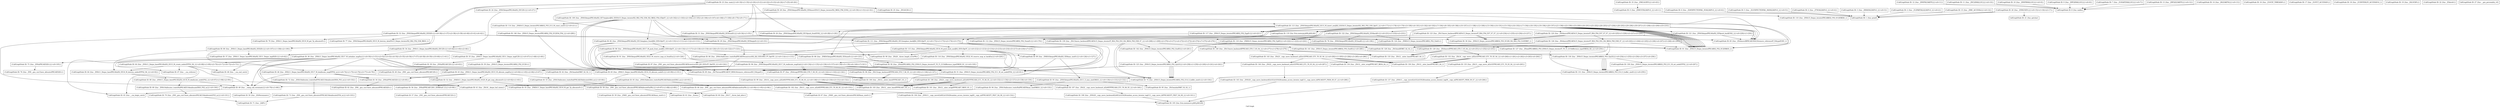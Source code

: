 digraph "Call Graph" {
	label="Call Graph";

	Node0x5586c155c210 [shape=record,shape=box,label="{CallGraphNode ID: 146 \{fun: _ZNSt15_Deque_iteratorIPK1ARS2_PS2_EC2ES4_PS4_\}|{<s0>289}}"];
	Node0x5586c155c210:s0 -> Node0x5586c15570e0[color=black];
	Node0x5586c155c120 [shape=record,shape=box,label="{CallGraphNode ID: 145 \{fun: _ZNSt20__copy_move_backwardILb1ELb1ESt26random_access_iterator_tagE13__copy_move_bIPK1AEEPT_PKS6_S9_S7_\}|{<s0>288}}"];
	Node0x5586c155c120:s0 -> Node0x5586c1558df0[color=black];
	Node0x5586c155c030 [shape=record,shape=box,label="{CallGraphNode ID: 144 \{fun: _ZSt22__copy_move_backward_aILb1EPPK1AS3_ET1_T0_S5_S4_\}|{<s0>287}}"];
	Node0x5586c155c030:s0 -> Node0x5586c155c120[color=black];
	Node0x5586c155bf40 [shape=record,shape=box,label="{CallGraphNode ID: 143 \{fun: _ZSt23__copy_move_backward_a2ILb1EPPK1AS3_ET1_T0_S5_S4_\}|{<s0>282|<s1>283|<s2>284|<s3>285|<s4>286}}"];
	Node0x5586c155bf40:s0 -> Node0x5586c155b8b0[color=black];
	Node0x5586c155bf40:s1 -> Node0x5586c155b8b0[color=black];
	Node0x5586c155bf40:s2 -> Node0x5586c155b8b0[color=black];
	Node0x5586c155bf40:s3 -> Node0x5586c155c030[color=black];
	Node0x5586c155bf40:s4 -> Node0x5586c155b6d0[color=black];
	Node0x5586c155be50 [shape=record,shape=box,label="{CallGraphNode ID: 142 \{fun: _ZNSt15_Deque_iteratorIPK1ARS2_PS2_EmIEl\}|{<s0>281}}"];
	Node0x5586c155be50:s0 -> Node0x5586c155a0b0[color=black];
	Node0x5586c155bd60 [shape=record,shape=box,label="{CallGraphNode ID: 141 \{fun: _ZNSt15_Deque_iteratorIPK1ARKS2_PS3_EmIEl\}|{<s0>280}}"];
	Node0x5586c155bd60:s0 -> Node0x5586c155b370[color=black];
	Node0x5586c155bc70 [shape=record,shape=box,label="{CallGraphNode ID: 140 \{fun: _ZSt13move_backwardIPPK1AS3_ET0_T_S5_S4_\}|{<s0>277|<s1>278|<s2>279}}"];
	Node0x5586c155bc70:s0 -> Node0x5586c155b5e0[color=black];
	Node0x5586c155bc70:s1 -> Node0x5586c155b5e0[color=black];
	Node0x5586c155bc70:s2 -> Node0x5586c155bf40[color=black];
	Node0x5586c155bb80 [shape=record,shape=box,label="{CallGraphNode ID: 139 \{fun: _ZSt13move_backwardIPK1AESt15_Deque_iteratorIT_RS4_PS4_ES3_IS4_RKS4_PS8_ESB_S7_\}|{<s0>268|<s1>269|<s2>270|<s3>271|<s4>272|<s5>273|<s6>274|<s7>275|<s8>276}}"];
	Node0x5586c155bb80:s0 -> Node0x5586c155a290[color=black];
	Node0x5586c155bb80:s1 -> Node0x5586c15570e0[color=black];
	Node0x5586c155bb80:s2 -> Node0x5586c15570e0[color=black];
	Node0x5586c155bb80:s3 -> Node0x5586c15526a0[color=black];
	Node0x5586c155bb80:s4 -> Node0x5586c15526a0[color=black];
	Node0x5586c155bb80:s5 -> Node0x5586c155bc70[color=black];
	Node0x5586c155bb80:s6 -> Node0x5586c155bd60[color=black];
	Node0x5586c155bb80:s7 -> Node0x5586c155be50[color=black];
	Node0x5586c155bb80:s8 -> Node0x5586c1557770[color=black];
	Node0x5586c155ba90 [shape=record,shape=box,label="{CallGraphNode ID: 138 \{fun: _ZNSt15_Deque_iteratorIPK1ARKS2_PS3_E11_M_set_nodeEPPS2_\}|{<s0>267}}"];
	Node0x5586c155ba90:s0 -> Node0x5586c155b400[color=black];
	Node0x5586c155b9a0 [shape=record,shape=box,label="{CallGraphNode ID: 137 \{fun: _ZNSt11__copy_moveILb1ELb1ESt26random_access_iterator_tagE8__copy_mIPK1AEEPT_PKS6_S9_S7_\}|{<s0>266}}"];
	Node0x5586c155b9a0:s0 -> Node0x5586c1558df0[color=black];
	Node0x5586c155b8b0 [shape=record,shape=box,label="{CallGraphNode ID: 136 \{fun: _ZSt12__niter_baseIPPK1AET_S4_\}}"];
	Node0x5586c155b7c0 [shape=record,shape=box,label="{CallGraphNode ID: 135 \{fun: _ZSt13__copy_move_aILb1EPPK1AS3_ET1_T0_S5_S4_\}|{<s0>265}}"];
	Node0x5586c155b7c0:s0 -> Node0x5586c155b9a0[color=black];
	Node0x5586c155b6d0 [shape=record,shape=box,label="{CallGraphNode ID: 134 \{fun: _ZSt12__niter_wrapIPPK1AET_RKS4_S4_\}}"];
	Node0x5586c155b5e0 [shape=record,shape=box,label="{CallGraphNode ID: 133 \{fun: _ZSt12__miter_baseIPPK1AET_S4_\}}"];
	Node0x5586c155b4f0 [shape=record,shape=box,label="{CallGraphNode ID: 132 \{fun: _ZSt14__copy_move_a2ILb1EPPK1AS3_ET1_T0_S5_S4_\}|{<s0>260|<s1>261|<s2>262|<s3>263|<s4>264}}"];
	Node0x5586c155b4f0:s0 -> Node0x5586c155b8b0[color=black];
	Node0x5586c155b4f0:s1 -> Node0x5586c155b8b0[color=black];
	Node0x5586c155b4f0:s2 -> Node0x5586c155b8b0[color=black];
	Node0x5586c155b4f0:s3 -> Node0x5586c155b7c0[color=black];
	Node0x5586c155b4f0:s4 -> Node0x5586c155b6d0[color=black];
	Node0x5586c155b400 [shape=record,shape=box,label="{CallGraphNode ID: 131 \{fun: _ZNSt15_Deque_iteratorIPK1ARKS2_PS3_E14_S_buffer_sizeEv\}|{<s0>259}}"];
	Node0x5586c155b400:s0 -> Node0x5586c15551f0[color=black];
	Node0x5586c155b370 [shape=record,shape=box,label="{CallGraphNode ID: 130 \{fun: _ZNSt15_Deque_iteratorIPK1ARKS2_PS3_EpLEl\}|{<s0>254|<s1>255|<s2>256|<s3>257|<s4>258}}"];
	Node0x5586c155b370:s0 -> Node0x5586c155b400[color=black];
	Node0x5586c155b370:s1 -> Node0x5586c155b400[color=black];
	Node0x5586c155b370:s2 -> Node0x5586c155b400[color=black];
	Node0x5586c155b370:s3 -> Node0x5586c155ba90[color=black];
	Node0x5586c155b370:s4 -> Node0x5586c155b400[color=black];
	Node0x5586c1552530 [shape=record,shape=box,label="{CallGraphNode ID: 129 \{fun: _ZSt4moveIPPK1AS3_ET0_T_S5_S4_\}|{<s0>251|<s1>252|<s2>253}}"];
	Node0x5586c1552530:s0 -> Node0x5586c155b5e0[color=black];
	Node0x5586c1552530:s1 -> Node0x5586c155b5e0[color=black];
	Node0x5586c1552530:s2 -> Node0x5586c155b4f0[color=black];
	Node0x5586c15526a0 [shape=record,shape=box,label="{CallGraphNode ID: 128 \{fun: _ZSt3minIlERKT_S2_S2_\}}"];
	Node0x5586c155a290 [shape=record,shape=box,label="{CallGraphNode ID: 127 \{fun: _ZStmiIPK1ARKS2_PS3_ENSt15_Deque_iteratorIT_T0_T1_E15difference_typeERKSA_SD_\}|{<s0>250}}"];
	Node0x5586c155a290:s0 -> Node0x5586c155b400[color=black];
	Node0x5586c15561e0 [shape=record,shape=box,label="{CallGraphNode ID: 58 \{fun: _ZN9__gnu_cxx13new_allocatorIPPK1AE8allocateEmPKv\}|{<s0>87|<s1>88|<s2>89}}"];
	Node0x5586c15561e0:s0 -> Node0x5586c15562d0[color=black];
	Node0x5586c15561e0:s1 -> Node0x5586c15563c0[color=black];
	Node0x5586c15561e0:s2 -> Node0x5586c15564b0[color=black];
	Node0x5586c15560f0 [shape=record,shape=box,label="{CallGraphNode ID: 57 \{fun: _ZN9__gnu_cxx13new_allocatorIPPK1AEC2Ev\}}"];
	Node0x5586c1556000 [shape=record,shape=box,label="{CallGraphNode ID: 56 \{fun: _ZNSaIPPK1AEC2IS1_EERKSaIT_E\}|{<s0>86}}"];
	Node0x5586c1556000:s0 -> Node0x5586c15560f0[color=black];
	Node0x5586c1555f10 [shape=record,shape=box,label="{CallGraphNode ID: 55 \{fun: _ZNKSt11_Deque_baseIPK1ASaIS2_EE19_M_get_Tp_allocatorEv\}}"];
	Node0x5586c1555e20 [shape=record,shape=box,label="{CallGraphNode ID: 54 \{fun: _ZNSaIPPK1AED2Ev\}|{<s0>85}}"];
	Node0x5586c1555e20:s0 -> Node0x5586c15565a0[color=black];
	Node0x5586c1555d30 [shape=record,shape=box,label="{CallGraphNode ID: 53 \{fun: _ZNSt16allocator_traitsISaIPPK1AEE8allocateERS4_m\}|{<s0>84}}"];
	Node0x5586c1555d30:s0 -> Node0x5586c15561e0[color=black];
	Node0x5586c1555c40 [shape=record,shape=box,label="{CallGraphNode ID: 52 \{fun: _ZNKSt11_Deque_baseIPK1ASaIS2_EE20_M_get_map_allocatorEv\}|{<s0>82|<s1>83}}"];
	Node0x5586c1555c40:s0 -> Node0x5586c1555f10[color=black];
	Node0x5586c1555c40:s1 -> Node0x5586c1556000[color=black];
	Node0x5586c1555b50 [shape=record,shape=box,label="{CallGraphNode ID: 51 \{fun: _ZNSt15_Deque_iteratorIPK1ARS2_PS2_E11_M_set_nodeEPS4_\}|{<s0>81}}"];
	Node0x5586c1555b50:s0 -> Node0x5586c15570e0[color=black];
	Node0x5586c1555a60 [shape=record,shape=Mrecord,label="{CallGraphNode ID: 50 \{fun: _ZSt9terminatev\}}"];
	Node0x5586c1555970 [shape=record,shape=box,label="{CallGraphNode ID: 49 \{fun: __clang_call_terminate\}|{<s0>79|<s1>80}}"];
	Node0x5586c1555970:s0 -> Node0x5586c15555b0[color=black];
	Node0x5586c1555970:s1 -> Node0x5586c1555a60[color=black];
	Node0x5586c1555880 [shape=record,shape=Mrecord,label="{CallGraphNode ID: 48 \{fun: __cxa_end_catch\}}"];
	Node0x5586c1555790 [shape=record,shape=Mrecord,label="{CallGraphNode ID: 47 \{fun: __cxa_rethrow\}}"];
	Node0x5586c15556a0 [shape=record,shape=box,label="{CallGraphNode ID: 46 \{fun: _ZNSt11_Deque_baseIPK1ASaIS2_EE17_M_deallocate_mapEPPS2_m\}|{<s0>74|<s1>75|<s2>76|<s3>77|<s4>78}}"];
	Node0x5586c15556a0:s0 -> Node0x5586c1555c40[color=black];
	Node0x5586c15556a0:s1 -> Node0x5586c1556f00[color=black];
	Node0x5586c15556a0:s2 -> Node0x5586c1555e20[color=black];
	Node0x5586c15556a0:s3 -> Node0x5586c1555e20[color=black];
	Node0x5586c15556a0:s4 -> Node0x5586c1555970[color=black];
	Node0x5586c15555b0 [shape=record,shape=Mrecord,label="{CallGraphNode ID: 45 \{fun: __cxa_begin_catch\}}"];
	Node0x5586c15554c0 [shape=record,shape=box,label="{CallGraphNode ID: 44 \{fun: _ZNSt11_Deque_baseIPK1ASaIS2_EE15_M_create_nodesEPPS2_S6_\}|{<s0>68|<s1>69|<s2>70|<s3>71|<s4>72|<s5>73}}"];
	Node0x5586c15554c0:s0 -> Node0x5586c1556690[color=black];
	Node0x5586c15554c0:s1 -> Node0x5586c15555b0[color=black];
	Node0x5586c15554c0:s2 -> Node0x5586c1556780[color=black];
	Node0x5586c15554c0:s3 -> Node0x5586c1555790[color=black];
	Node0x5586c15554c0:s4 -> Node0x5586c1555880[color=black];
	Node0x5586c15554c0:s5 -> Node0x5586c1555970[color=black];
	Node0x5586c15553d0 [shape=record,shape=box,label="{CallGraphNode ID: 43 \{fun: _ZNSt11_Deque_baseIPK1ASaIS2_EE15_M_allocate_mapEm\}|{<s0>64|<s1>65|<s2>66|<s3>67}}"];
	Node0x5586c15553d0:s0 -> Node0x5586c1555c40[color=black];
	Node0x5586c15553d0:s1 -> Node0x5586c1555d30[color=black];
	Node0x5586c15553d0:s2 -> Node0x5586c1555e20[color=black];
	Node0x5586c15553d0:s3 -> Node0x5586c1555e20[color=black];
	Node0x5586c15552e0 [shape=record,shape=box,label="{CallGraphNode ID: 42 \{fun: _ZSt3maxImERKT_S2_S2_\}}"];
	Node0x5586c15551f0 [shape=record,shape=box,label="{CallGraphNode ID: 41 \{fun: _ZSt16__deque_buf_sizem\}}"];
	Node0x5586c1555100 [shape=record,shape=box,label="{CallGraphNode ID: 40 \{fun: _ZN9__gnu_cxx13new_allocatorIPK1AEC2Ev\}}"];
	Node0x5586c1555010 [shape=record,shape=box,label="{CallGraphNode ID: 39 \{fun: _ZNSt15_Deque_iteratorIPK1ARS2_PS2_EC2Ev\}}"];
	Node0x5586c1554f20 [shape=record,shape=box,label="{CallGraphNode ID: 38 \{fun: _ZNSaIPK1AEC2Ev\}|{<s0>63}}"];
	Node0x5586c1554f20:s0 -> Node0x5586c1555100[color=black];
	Node0x5586c1554e30 [shape=record,shape=box,label="{CallGraphNode ID: 37 \{fun: _ZNSt11_Deque_baseIPK1ASaIS2_EE11_Deque_implD2Ev\}|{<s0>62}}"];
	Node0x5586c1554e30:s0 -> Node0x5586c15571d0[color=black];
	Node0x5586c1554d40 [shape=record,shape=box,label="{CallGraphNode ID: 36 \{fun: _ZNSt11_Deque_baseIPK1ASaIS2_EE17_M_initialize_mapEm\}|{<s0>50|<s1>51|<s2>52|<s3>53|<s4>54|<s5>55|<s6>56|<s7>57|<s8>58|<s9>59|<s10>60|<s11>61}}"];
	Node0x5586c1554d40:s0 -> Node0x5586c15551f0[color=black];
	Node0x5586c1554d40:s1 -> Node0x5586c15552e0[color=black];
	Node0x5586c1554d40:s2 -> Node0x5586c15553d0[color=black];
	Node0x5586c1554d40:s3 -> Node0x5586c15554c0[color=black];
	Node0x5586c1554d40:s4 -> Node0x5586c15555b0[color=black];
	Node0x5586c1554d40:s5 -> Node0x5586c15556a0[color=black];
	Node0x5586c1554d40:s6 -> Node0x5586c1555790[color=black];
	Node0x5586c1554d40:s7 -> Node0x5586c1555880[color=black];
	Node0x5586c1554d40:s8 -> Node0x5586c1555b50[color=black];
	Node0x5586c1554d40:s9 -> Node0x5586c1555b50[color=black];
	Node0x5586c1554d40:s10 -> Node0x5586c15551f0[color=black];
	Node0x5586c1554d40:s11 -> Node0x5586c1555970[color=black];
	Node0x5586c1554c50 [shape=record,shape=box,label="{CallGraphNode ID: 35 \{fun: _ZNSt11_Deque_baseIPK1ASaIS2_EE11_Deque_implC2Ev\}|{<s0>47|<s1>48|<s2>49}}"];
	Node0x5586c1554c50:s0 -> Node0x5586c1554f20[color=black];
	Node0x5586c1554c50:s1 -> Node0x5586c1555010[color=black];
	Node0x5586c1554c50:s2 -> Node0x5586c1555010[color=black];
	Node0x5586c1554b60 [shape=record,shape=box,label="{CallGraphNode ID: 34 \{fun: _ZNSt11_Deque_baseIPK1ASaIS2_EEC2Ev\}|{<s0>44|<s1>45|<s2>46}}"];
	Node0x5586c1554b60:s0 -> Node0x5586c1554c50[color=black];
	Node0x5586c1554b60:s1 -> Node0x5586c1554d40[color=black];
	Node0x5586c1554b60:s2 -> Node0x5586c1554e30[color=black];
	Node0x5586c1554a70 [shape=record,shape=box,label="{CallGraphNode ID: 33 \{fun: _ZNK1A1fEPi\}|{<s0>43}}"];
	Node0x5586c1554a70:s0 -> Node0x5586c142b290[color=black];
	Node0x5586c1554980 [shape=record,shape=box,label="{CallGraphNode ID: 32 \{fun: _ZNSt5dequeIPK1ASaIS2_EED2Ev\}|{<s0>36|<s1>37|<s2>38|<s3>39|<s4>40|<s5>41|<s6>42}}"];
	Node0x5586c1554980:s0 -> Node0x5586c15546b0[color=black];
	Node0x5586c1554980:s1 -> Node0x5586c15574a0[color=black];
	Node0x5586c1554980:s2 -> Node0x5586c1557590[color=black];
	Node0x5586c1554980:s3 -> Node0x5586c15573b0[color=black];
	Node0x5586c1554980:s4 -> Node0x5586c1557680[color=black];
	Node0x5586c1554980:s5 -> Node0x5586c1557680[color=black];
	Node0x5586c1554980:s6 -> Node0x5586c1555970[color=black];
	Node0x5586c1554890 [shape=record,shape=box,label="{CallGraphNode ID: 31 \{fun: _ZNSt5dequeIPK1ASaIS2_EE5frontEv\}|{<s0>34|<s1>35}}"];
	Node0x5586c1554890:s0 -> Node0x5586c15546b0[color=black];
	Node0x5586c1554890:s1 -> Node0x5586c1559fc0[color=black];
	Node0x5586c15547a0 [shape=record,shape=box,label="{CallGraphNode ID: 30 \{fun: _ZNSt15_Deque_iteratorIPK1ARKS2_PS3_EC2IS_IS2_RS2_PS2_EvEERKT_\}}"];
	Node0x5586c15546b0 [shape=record,shape=box,label="{CallGraphNode ID: 29 \{fun: _ZNSt5dequeIPK1ASaIS2_EE5beginEv\}|{<s0>33}}"];
	Node0x5586c15546b0:s0 -> Node0x5586c1557770[color=black];
	Node0x5586c15536c0 [shape=record,shape=box,label="{CallGraphNode ID: 12 \{fun: _Z9NFRLEAKFPi\}|{<s0>11}}"];
	Node0x5586c15536c0:s0 -> Node0x5586c1553300[color=black];
	Node0x5586c15535d0 [shape=record,shape=box,label="{CallGraphNode ID: 11 \{fun: _Z9CLKMALLOCi\}|{<s0>10}}"];
	Node0x5586c15535d0:s0 -> Node0x5586c1553300[color=black];
	Node0x5586c15534e0 [shape=record,shape=box,label="{CallGraphNode ID: 10 \{fun: _Z9NFRMALLOCi\}|{<s0>9}}"];
	Node0x5586c15534e0:s0 -> Node0x5586c1553300[color=black];
	Node0x5586c15533f0 [shape=record,shape=box,label="{CallGraphNode ID: 9 \{fun: _Z9PLKMALLOCi\}|{<s0>8}}"];
	Node0x5586c15533f0:s0 -> Node0x5586c1553300[color=black];
	Node0x5586c1553300 [shape=record,shape=Mrecord,label="{CallGraphNode ID: 8 \{fun: malloc\}}"];
	Node0x5586c1553210 [shape=record,shape=box,label="{CallGraphNode ID: 7 \{fun: _Z10SAFEMALLOCi\}|{<s0>7}}"];
	Node0x5586c1553210:s0 -> Node0x5586c1553300[color=black];
	Node0x5586c1553120 [shape=record,shape=box,label="{CallGraphNode ID: 6 \{fun: _Z20EXPECTEDFAIL_NOALIASPvS_\}|{<s0>6}}"];
	Node0x5586c1553120:s0 -> Node0x5586c121a3a0[color=black];
	Node0x5586c1553030 [shape=record,shape=box,label="{CallGraphNode ID: 5 \{fun: _Z21EXPECTEDFAIL_MAYALIASPvS_\}|{<s0>5}}"];
	Node0x5586c1553030:s0 -> Node0x5586c121a3a0[color=black];
	Node0x5586c1552f40 [shape=record,shape=box,label="{CallGraphNode ID: 4 \{fun: _Z7NOALIASPvS_\}|{<s0>4}}"];
	Node0x5586c1552f40:s0 -> Node0x5586c121a3a0[color=black];
	Node0x5586c142b360 [shape=record,shape=box,label="{CallGraphNode ID: 3 \{fun: _Z8MAYALIASPvS_\}|{<s0>3}}"];
	Node0x5586c142b360:s0 -> Node0x5586c121a3a0[color=black];
	Node0x5586c142dce0 [shape=record,shape=box,label="{CallGraphNode ID: 2 \{fun: _Z12PARTIALALIASPvS_\}|{<s0>2}}"];
	Node0x5586c142dce0:s0 -> Node0x5586c121a3a0[color=black];
	Node0x5586c121a3a0 [shape=record,shape=Mrecord,label="{CallGraphNode ID: 1 \{fun: printf\}}"];
	Node0x5586c142b290 [shape=record,shape=box,label="{CallGraphNode ID: 0 \{fun: _Z9MUSTALIASPvS_\}|{<s0>1}}"];
	Node0x5586c142b290:s0 -> Node0x5586c121a3a0[color=black];
	Node0x5586c15537b0 [shape=record,shape=box,label="{CallGraphNode ID: 13 \{fun: _Z9PLKLEAKFPi\}|{<s0>12}}"];
	Node0x5586c15537b0:s0 -> Node0x5586c1553300[color=black];
	Node0x5586c15538a0 [shape=record,shape=box,label="{CallGraphNode ID: 14 \{fun: _Z6LEAKFNi\}|{<s0>13}}"];
	Node0x5586c15538a0:s0 -> Node0x5586c1553300[color=black];
	Node0x5586c1553990 [shape=record,shape=box,label="{CallGraphNode ID: 15 \{fun: _Z9RC_ACCESSii\}|{<s0>14}}"];
	Node0x5586c1553990:s0 -> Node0x5586c121a3a0[color=black];
	Node0x5586c1553a80 [shape=record,shape=box,label="{CallGraphNode ID: 16 \{fun: _Z10CXT_THREADiPc\}}"];
	Node0x5586c1553b70 [shape=record,shape=box,label="{CallGraphNode ID: 17 \{fun: _Z10TCT_ACCESSiPc\}}"];
	Node0x5586c1553c60 [shape=record,shape=box,label="{CallGraphNode ID: 18 \{fun: _Z15INTERLEV_ACCESSiPcS_\}}"];
	Node0x5586c1553d50 [shape=record,shape=box,label="{CallGraphNode ID: 19 \{fun: _Z4LOCKPc\}}"];
	Node0x5586c1553e40 [shape=record,shape=box,label="{CallGraphNode ID: 20 \{fun: _Z5PAUSEPc\}|{<s0>15|<s1>16|<s2>17}}"];
	Node0x5586c1553e40:s0 -> Node0x5586c121a3a0[color=black];
	Node0x5586c1553e40:s1 -> Node0x5586c121a3a0[color=black];
	Node0x5586c1553e40:s2 -> Node0x5586c1553f30[color=black];
	Node0x5586c1553f30 [shape=record,shape=Mrecord,label="{CallGraphNode ID: 21 \{fun: getchar\}}"];
	Node0x5586c1554020 [shape=record,shape=box,label="{CallGraphNode ID: 22 \{fun: _Z5derefv\}}"];
	Node0x5586c1554110 [shape=record,shape=box,label="{CallGraphNode ID: 23 \{fun: main\}|{<s0>18|<s1>19|<s2>20|<s3>21|<s4>22|<s5>23|<s6>24|<s7>25|<s8>26}}"];
	Node0x5586c1554110:s0 -> Node0x5586c1554200[color=black];
	Node0x5586c1554110:s1 -> Node0x5586c15542f0[color=black];
	Node0x5586c1554110:s2 -> Node0x5586c15543e0[color=black];
	Node0x5586c1554110:s3 -> Node0x5586c15546b0[color=black];
	Node0x5586c1554110:s4 -> Node0x5586c15547a0[color=black];
	Node0x5586c1554110:s5 -> Node0x5586c15545c0[color=black];
	Node0x5586c1554110:s6 -> Node0x5586c1554890[color=black];
	Node0x5586c1554110:s7 -> Node0x5586c1554980[color=black];
	Node0x5586c1554110:s8 -> Node0x5586c1554980[color=black];
	Node0x5586c1554200 [shape=record,shape=box,label="{CallGraphNode ID: 24 \{fun: _ZNSt5dequeIPK1ASaIS2_EEC2Ev\}|{<s0>27}}"];
	Node0x5586c1554200:s0 -> Node0x5586c1554b60[color=black];
	Node0x5586c15542f0 [shape=record,shape=box,label="{CallGraphNode ID: 25 \{fun: _ZN1AC2Ev\}}"];
	Node0x5586c15543e0 [shape=record,shape=box,label="{CallGraphNode ID: 26 \{fun: _ZNSt5dequeIPK1ASaIS2_EE10push_frontEOS2_\}|{<s0>28|<s1>29}}"];
	Node0x5586c15543e0:s0 -> Node0x5586c1557950[color=black];
	Node0x5586c15543e0:s1 -> Node0x5586c1557860[color=black];
	Node0x5586c15544d0 [shape=record,shape=Mrecord,label="{CallGraphNode ID: 27 \{fun: __gxx_personality_v0\}}"];
	Node0x5586c15545c0 [shape=record,shape=box,label="{CallGraphNode ID: 28 \{fun: _ZNSt5dequeIPK1ASaIS2_EE6insertESt15_Deque_iteratorIS2_RKS2_PS6_EOS2_\}|{<s0>30|<s1>31|<s2>32}}"];
	Node0x5586c15545c0:s0 -> Node0x5586c15592a0[color=black];
	Node0x5586c15545c0:s1 -> Node0x5586c1557950[color=black];
	Node0x5586c15545c0:s2 -> Node0x5586c15591b0[color=black];
	Node0x5586c15562d0 [shape=record,shape=box,label="{CallGraphNode ID: 59 \{fun: _ZNK9__gnu_cxx13new_allocatorIPPK1AE8max_sizeEv\}}"];
	Node0x5586c15563c0 [shape=record,shape=Mrecord,label="{CallGraphNode ID: 60 \{fun: _ZSt17__throw_bad_allocv\}}"];
	Node0x5586c15564b0 [shape=record,shape=Mrecord,label="{CallGraphNode ID: 61 \{fun: _Znwm\}}"];
	Node0x5586c15565a0 [shape=record,shape=box,label="{CallGraphNode ID: 62 \{fun: _ZN9__gnu_cxx13new_allocatorIPPK1AED2Ev\}}"];
	Node0x5586c1556690 [shape=record,shape=box,label="{CallGraphNode ID: 63 \{fun: _ZNSt11_Deque_baseIPK1ASaIS2_EE16_M_allocate_nodeEv\}|{<s0>90|<s1>91}}"];
	Node0x5586c1556690:s0 -> Node0x5586c15551f0[color=black];
	Node0x5586c1556690:s1 -> Node0x5586c1556870[color=black];
	Node0x5586c1556780 [shape=record,shape=box,label="{CallGraphNode ID: 64 \{fun: _ZNSt11_Deque_baseIPK1ASaIS2_EE16_M_destroy_nodesEPPS2_S6_\}|{<s0>92}}"];
	Node0x5586c1556780:s0 -> Node0x5586c1556b40[color=black];
	Node0x5586c1556870 [shape=record,shape=box,label="{CallGraphNode ID: 65 \{fun: _ZNSt16allocator_traitsISaIPK1AEE8allocateERS3_m\}|{<s0>93}}"];
	Node0x5586c1556870:s0 -> Node0x5586c1556960[color=black];
	Node0x5586c1556960 [shape=record,shape=box,label="{CallGraphNode ID: 66 \{fun: _ZN9__gnu_cxx13new_allocatorIPK1AE8allocateEmPKv\}|{<s0>94|<s1>95|<s2>96}}"];
	Node0x5586c1556960:s0 -> Node0x5586c1556a50[color=black];
	Node0x5586c1556960:s1 -> Node0x5586c15563c0[color=black];
	Node0x5586c1556960:s2 -> Node0x5586c15564b0[color=black];
	Node0x5586c1556a50 [shape=record,shape=box,label="{CallGraphNode ID: 67 \{fun: _ZNK9__gnu_cxx13new_allocatorIPK1AE8max_sizeEv\}}"];
	Node0x5586c1556b40 [shape=record,shape=box,label="{CallGraphNode ID: 68 \{fun: _ZNSt11_Deque_baseIPK1ASaIS2_EE18_M_deallocate_nodeEPS2_\}|{<s0>97|<s1>98|<s2>99}}"];
	Node0x5586c1556b40:s0 -> Node0x5586c15551f0[color=black];
	Node0x5586c1556b40:s1 -> Node0x5586c1556c30[color=black];
	Node0x5586c1556b40:s2 -> Node0x5586c1555970[color=black];
	Node0x5586c1556c30 [shape=record,shape=box,label="{CallGraphNode ID: 69 \{fun: _ZNSt16allocator_traitsISaIPK1AEE10deallocateERS3_PS2_m\}|{<s0>100}}"];
	Node0x5586c1556c30:s0 -> Node0x5586c1556d20[color=black];
	Node0x5586c1556d20 [shape=record,shape=box,label="{CallGraphNode ID: 70 \{fun: _ZN9__gnu_cxx13new_allocatorIPK1AE10deallocateEPS3_m\}|{<s0>101}}"];
	Node0x5586c1556d20:s0 -> Node0x5586c1556e10[color=black];
	Node0x5586c1556e10 [shape=record,shape=Mrecord,label="{CallGraphNode ID: 71 \{fun: _ZdlPv\}}"];
	Node0x5586c1556f00 [shape=record,shape=box,label="{CallGraphNode ID: 72 \{fun: _ZNSt16allocator_traitsISaIPPK1AEE10deallocateERS4_PS3_m\}|{<s0>102}}"];
	Node0x5586c1556f00:s0 -> Node0x5586c1556ff0[color=black];
	Node0x5586c1556ff0 [shape=record,shape=box,label="{CallGraphNode ID: 73 \{fun: _ZN9__gnu_cxx13new_allocatorIPPK1AE10deallocateEPS4_m\}|{<s0>103}}"];
	Node0x5586c1556ff0:s0 -> Node0x5586c1556e10[color=black];
	Node0x5586c15570e0 [shape=record,shape=box,label="{CallGraphNode ID: 74 \{fun: _ZNSt15_Deque_iteratorIPK1ARS2_PS2_E14_S_buffer_sizeEv\}|{<s0>104}}"];
	Node0x5586c15570e0:s0 -> Node0x5586c15551f0[color=black];
	Node0x5586c15571d0 [shape=record,shape=box,label="{CallGraphNode ID: 75 \{fun: _ZNSaIPK1AED2Ev\}|{<s0>105}}"];
	Node0x5586c15571d0:s0 -> Node0x5586c15572c0[color=black];
	Node0x5586c15572c0 [shape=record,shape=box,label="{CallGraphNode ID: 76 \{fun: _ZN9__gnu_cxx13new_allocatorIPK1AED2Ev\}}"];
	Node0x5586c15573b0 [shape=record,shape=box,label="{CallGraphNode ID: 77 \{fun: _ZNSt5dequeIPK1ASaIS2_EE15_M_destroy_dataESt15_Deque_iteratorIS2_RS2_PS2_ES8_RKS3_\}}"];
	Node0x5586c15574a0 [shape=record,shape=box,label="{CallGraphNode ID: 78 \{fun: _ZNSt5dequeIPK1ASaIS2_EE3endEv\}|{<s0>106}}"];
	Node0x5586c15574a0:s0 -> Node0x5586c1557770[color=black];
	Node0x5586c1557590 [shape=record,shape=box,label="{CallGraphNode ID: 79 \{fun: _ZNSt11_Deque_baseIPK1ASaIS2_EE19_M_get_Tp_allocatorEv\}}"];
	Node0x5586c1557680 [shape=record,shape=box,label="{CallGraphNode ID: 80 \{fun: _ZNSt11_Deque_baseIPK1ASaIS2_EED2Ev\}|{<s0>107|<s1>108|<s2>109}}"];
	Node0x5586c1557680:s0 -> Node0x5586c1556780[color=black];
	Node0x5586c1557680:s1 -> Node0x5586c15556a0[color=black];
	Node0x5586c1557680:s2 -> Node0x5586c1554e30[color=black];
	Node0x5586c1557770 [shape=record,shape=box,label="{CallGraphNode ID: 81 \{fun: _ZNSt15_Deque_iteratorIPK1ARS2_PS2_EC2ERKS5_\}}"];
	Node0x5586c1557860 [shape=record,shape=box,label="{CallGraphNode ID: 82 \{fun: _ZNSt5dequeIPK1ASaIS2_EE13emplace_frontIJS2_EEEvDpOT_\}|{<s0>110|<s1>111|<s2>112|<s3>113}}"];
	Node0x5586c1557860:s0 -> Node0x5586c1557b30[color=black];
	Node0x5586c1557860:s1 -> Node0x5586c1557a40[color=black];
	Node0x5586c1557860:s2 -> Node0x5586c1557b30[color=black];
	Node0x5586c1557860:s3 -> Node0x5586c1557c20[color=black];
	Node0x5586c1557950 [shape=record,shape=box,label="{CallGraphNode ID: 83 \{fun: _ZSt4moveIRPK1AEONSt16remove_referenceIT_E4typeEOS5_\}}"];
	Node0x5586c1557a40 [shape=record,shape=box,label="{CallGraphNode ID: 84 \{fun: _ZNSt16allocator_traitsISaIPK1AEE9constructIS2_JS2_EEEvRS3_PT_DpOT0_\}|{<s0>114|<s1>115}}"];
	Node0x5586c1557a40:s0 -> Node0x5586c1557b30[color=black];
	Node0x5586c1557a40:s1 -> Node0x5586c1557d10[color=black];
	Node0x5586c1557b30 [shape=record,shape=box,label="{CallGraphNode ID: 85 \{fun: _ZSt7forwardIPK1AEOT_RNSt16remove_referenceIS3_E4typeE\}}"];
	Node0x5586c1557c20 [shape=record,shape=box,label="{CallGraphNode ID: 86 \{fun: _ZNSt5dequeIPK1ASaIS2_EE17_M_push_front_auxIJS2_EEEvDpOT_\}|{<s0>116|<s1>117|<s2>118|<s3>119|<s4>120|<s5>121|<s6>122|<s7>123}}"];
	Node0x5586c1557c20:s0 -> Node0x5586c1557e00[color=black];
	Node0x5586c1557c20:s1 -> Node0x5586c1557ef0[color=black];
	Node0x5586c1557c20:s2 -> Node0x5586c1557fe0[color=black];
	Node0x5586c1557c20:s3 -> Node0x5586c15580d0[color=black];
	Node0x5586c1557c20:s4 -> Node0x5586c1556690[color=black];
	Node0x5586c1557c20:s5 -> Node0x5586c1555b50[color=black];
	Node0x5586c1557c20:s6 -> Node0x5586c1557b30[color=black];
	Node0x5586c1557c20:s7 -> Node0x5586c1557a40[color=black];
	Node0x5586c1557d10 [shape=record,shape=box,label="{CallGraphNode ID: 87 \{fun: _ZN9__gnu_cxx13new_allocatorIPK1AE9constructIS3_JS3_EEEvPT_DpOT0_\}|{<s0>124}}"];
	Node0x5586c1557d10:s0 -> Node0x5586c1557b30[color=black];
	Node0x5586c1557e00 [shape=record,shape=box,label="{CallGraphNode ID: 88 \{fun: _ZNKSt5dequeIPK1ASaIS2_EE4sizeEv\}|{<s0>125}}"];
	Node0x5586c1557e00:s0 -> Node0x5586c15581c0[color=black];
	Node0x5586c1557ef0 [shape=record,shape=box,label="{CallGraphNode ID: 89 \{fun: _ZNKSt5dequeIPK1ASaIS2_EE8max_sizeEv\}|{<s0>126|<s1>127}}"];
	Node0x5586c1557ef0:s0 -> Node0x5586c1555f10[color=black];
	Node0x5586c1557ef0:s1 -> Node0x5586c15582b0[color=black];
	Node0x5586c1557fe0 [shape=record,shape=Mrecord,label="{CallGraphNode ID: 90 \{fun: _ZSt20__throw_length_errorPKc\}}"];
	Node0x5586c15580d0 [shape=record,shape=box,label="{CallGraphNode ID: 91 \{fun: _ZNSt5dequeIPK1ASaIS2_EE23_M_reserve_map_at_frontEm\}|{<s0>128}}"];
	Node0x5586c15580d0:s0 -> Node0x5586c1558580[color=black];
	Node0x5586c15581c0 [shape=record,shape=box,label="{CallGraphNode ID: 92 \{fun: _ZStmiIPK1ARS2_PS2_ENSt15_Deque_iteratorIT_T0_T1_E15difference_typeERKS9_SC_\}|{<s0>129}}"];
	Node0x5586c15581c0:s0 -> Node0x5586c15570e0[color=black];
	Node0x5586c15582b0 [shape=record,shape=box,label="{CallGraphNode ID: 93 \{fun: _ZNSt5dequeIPK1ASaIS2_EE11_S_max_sizeERKS3_\}|{<s0>130|<s1>131|<s2>132}}"];
	Node0x5586c15582b0:s0 -> Node0x5586c15583a0[color=black];
	Node0x5586c15582b0:s1 -> Node0x5586c1558490[color=black];
	Node0x5586c15582b0:s2 -> Node0x5586c1555970[color=black];
	Node0x5586c15583a0 [shape=record,shape=box,label="{CallGraphNode ID: 94 \{fun: _ZNSt16allocator_traitsISaIPK1AEE8max_sizeERKS3_\}|{<s0>133}}"];
	Node0x5586c15583a0:s0 -> Node0x5586c1556a50[color=black];
	Node0x5586c1558490 [shape=record,shape=box,label="{CallGraphNode ID: 95 \{fun: _ZSt3minImERKT_S2_S2_\}}"];
	Node0x5586c1558580 [shape=record,shape=box,label="{CallGraphNode ID: 96 \{fun: _ZNSt5dequeIPK1ASaIS2_EE17_M_reallocate_mapEmb\}|{<s0>134|<s1>135|<s2>136|<s3>137|<s4>138|<s5>139|<s6>140|<s7>141}}"];
	Node0x5586c1558580:s0 -> Node0x5586c1558670[color=black];
	Node0x5586c1558580:s1 -> Node0x5586c1558760[color=black];
	Node0x5586c1558580:s2 -> Node0x5586c15552e0[color=black];
	Node0x5586c1558580:s3 -> Node0x5586c15553d0[color=black];
	Node0x5586c1558580:s4 -> Node0x5586c1558670[color=black];
	Node0x5586c1558580:s5 -> Node0x5586c15556a0[color=black];
	Node0x5586c1558580:s6 -> Node0x5586c1555b50[color=black];
	Node0x5586c1558580:s7 -> Node0x5586c1555b50[color=black];
	Node0x5586c1558670 [shape=record,shape=box,label="{CallGraphNode ID: 97 \{fun: _ZSt4copyIPPPK1AS4_ET0_T_S6_S5_\}|{<s0>142|<s1>143|<s2>144}}"];
	Node0x5586c1558670:s0 -> Node0x5586c1558940[color=black];
	Node0x5586c1558670:s1 -> Node0x5586c1558940[color=black];
	Node0x5586c1558670:s2 -> Node0x5586c1558850[color=black];
	Node0x5586c1558760 [shape=record,shape=box,label="{CallGraphNode ID: 98 \{fun: _ZSt13copy_backwardIPPPK1AS4_ET0_T_S6_S5_\}|{<s0>145|<s1>146|<s2>147}}"];
	Node0x5586c1558760:s0 -> Node0x5586c1558940[color=black];
	Node0x5586c1558760:s1 -> Node0x5586c1558940[color=black];
	Node0x5586c1558760:s2 -> Node0x5586c1558ee0[color=black];
	Node0x5586c1558850 [shape=record,shape=box,label="{CallGraphNode ID: 99 \{fun: _ZSt14__copy_move_a2ILb0EPPPK1AS4_ET1_T0_S6_S5_\}|{<s0>148|<s1>149|<s2>150|<s3>151|<s4>152}}"];
	Node0x5586c1558850:s0 -> Node0x5586c1558c10[color=black];
	Node0x5586c1558850:s1 -> Node0x5586c1558c10[color=black];
	Node0x5586c1558850:s2 -> Node0x5586c1558c10[color=black];
	Node0x5586c1558850:s3 -> Node0x5586c1558b20[color=black];
	Node0x5586c1558850:s4 -> Node0x5586c1558a30[color=black];
	Node0x5586c1558940 [shape=record,shape=box,label="{CallGraphNode ID: 100 \{fun: _ZSt12__miter_baseIPPPK1AET_S5_\}}"];
	Node0x5586c1558a30 [shape=record,shape=box,label="{CallGraphNode ID: 101 \{fun: _ZSt12__niter_wrapIPPPK1AET_RKS5_S5_\}}"];
	Node0x5586c1558b20 [shape=record,shape=box,label="{CallGraphNode ID: 102 \{fun: _ZSt13__copy_move_aILb0EPPPK1AS4_ET1_T0_S6_S5_\}|{<s0>153}}"];
	Node0x5586c1558b20:s0 -> Node0x5586c1558d00[color=black];
	Node0x5586c1558c10 [shape=record,shape=box,label="{CallGraphNode ID: 103 \{fun: _ZSt12__niter_baseIPPPK1AET_S5_\}}"];
	Node0x5586c1558d00 [shape=record,shape=box,label="{CallGraphNode ID: 104 \{fun: _ZNSt11__copy_moveILb0ELb1ESt26random_access_iterator_tagE8__copy_mIPPK1AEEPT_PKS7_SA_S8_\}|{<s0>154}}"];
	Node0x5586c1558d00:s0 -> Node0x5586c1558df0[color=black];
	Node0x5586c1558df0 [shape=record,shape=Mrecord,label="{CallGraphNode ID: 105 \{fun: llvm.memmove.p0i8.p0i8.i64\}}"];
	Node0x5586c1558ee0 [shape=record,shape=box,label="{CallGraphNode ID: 106 \{fun: _ZSt23__copy_move_backward_a2ILb0EPPPK1AS4_ET1_T0_S6_S5_\}|{<s0>155|<s1>156|<s2>157|<s3>158|<s4>159}}"];
	Node0x5586c1558ee0:s0 -> Node0x5586c1558c10[color=black];
	Node0x5586c1558ee0:s1 -> Node0x5586c1558c10[color=black];
	Node0x5586c1558ee0:s2 -> Node0x5586c1558c10[color=black];
	Node0x5586c1558ee0:s3 -> Node0x5586c1558fd0[color=black];
	Node0x5586c1558ee0:s4 -> Node0x5586c1558a30[color=black];
	Node0x5586c1558fd0 [shape=record,shape=box,label="{CallGraphNode ID: 107 \{fun: _ZSt22__copy_move_backward_aILb0EPPPK1AS4_ET1_T0_S6_S5_\}|{<s0>160}}"];
	Node0x5586c1558fd0:s0 -> Node0x5586c15590c0[color=black];
	Node0x5586c15590c0 [shape=record,shape=box,label="{CallGraphNode ID: 108 \{fun: _ZNSt20__copy_move_backwardILb0ELb1ESt26random_access_iterator_tagE13__copy_move_bIPPK1AEEPT_PKS7_SA_S8_\}|{<s0>161}}"];
	Node0x5586c15590c0:s0 -> Node0x5586c1558df0[color=black];
	Node0x5586c15591b0 [shape=record,shape=box,label="{CallGraphNode ID: 109 \{fun: _ZNSt5dequeIPK1ASaIS2_EE7emplaceIJS2_EEESt15_Deque_iteratorIS2_RS2_PS2_ES6_IS2_RKS2_PSA_EDpOT_\}|{<s0>162|<s1>163|<s2>164|<s3>165|<s4>166|<s5>167|<s6>168|<s7>169|<s8>170|<s9>171}}"];
	Node0x5586c15591b0:s0 -> Node0x5586c1557b30[color=black];
	Node0x5586c15591b0:s1 -> Node0x5586c1557860[color=black];
	Node0x5586c15591b0:s2 -> Node0x5586c1557770[color=black];
	Node0x5586c15591b0:s3 -> Node0x5586c1557b30[color=black];
	Node0x5586c15591b0:s4 -> Node0x5586c1559390[color=black];
	Node0x5586c15591b0:s5 -> Node0x5586c1557770[color=black];
	Node0x5586c15591b0:s6 -> Node0x5586c1559480[color=black];
	Node0x5586c15591b0:s7 -> Node0x5586c1559660[color=black];
	Node0x5586c15591b0:s8 -> Node0x5586c1557b30[color=black];
	Node0x5586c15591b0:s9 -> Node0x5586c1559570[color=black];
	Node0x5586c15592a0 [shape=record,shape=box,label="{CallGraphNode ID: 110 \{fun: _ZNSt15_Deque_iteratorIPK1ARKS2_PS3_EC2ERKS6_\}}"];
	Node0x5586c1559390 [shape=record,shape=box,label="{CallGraphNode ID: 111 \{fun: _ZNSt5dequeIPK1ASaIS2_EE12emplace_backIJS2_EEEvDpOT_\}|{<s0>172|<s1>173|<s2>174|<s3>175}}"];
	Node0x5586c1559390:s0 -> Node0x5586c1557b30[color=black];
	Node0x5586c1559390:s1 -> Node0x5586c1557a40[color=black];
	Node0x5586c1559390:s2 -> Node0x5586c1557b30[color=black];
	Node0x5586c1559390:s3 -> Node0x5586c1559750[color=black];
	Node0x5586c1559480 [shape=record,shape=box,label="{CallGraphNode ID: 112 \{fun: _ZNSt15_Deque_iteratorIPK1ARS2_PS2_EmmEv\}|{<s0>176}}"];
	Node0x5586c1559480:s0 -> Node0x5586c1555b50[color=black];
	Node0x5586c1559570 [shape=record,shape=box,label="{CallGraphNode ID: 113 \{fun: _ZNSt5dequeIPK1ASaIS2_EE13_M_insert_auxIJS2_EEESt15_Deque_iteratorIS2_RS2_PS2_ES9_DpOT_\}|{<s0>177|<s1>178|<s2>179|<s3>180|<s4>181|<s5>182|<s6>183|<s7>184|<s8>185|<s9>186|<s10>187|<s11>188|<s12>189|<s13>190|<s14>191|<s15>192|<s16>193|<s17>194|<s18>195|<s19>196|<s20>197|<s21>198|<s22>199|<s23>200|<s24>201|<s25>202|<s26>203|<s27>204|<s28>205|<s29>206|<s30>207|<s31>208|<s32>209|<s33>210}}"];
	Node0x5586c1559570:s0 -> Node0x5586c1557b30[color=black];
	Node0x5586c1559570:s1 -> Node0x5586c15581c0[color=black];
	Node0x5586c1559570:s2 -> Node0x5586c1557e00[color=black];
	Node0x5586c1559570:s3 -> Node0x5586c1554890[color=black];
	Node0x5586c1559570:s4 -> Node0x5586c1557950[color=black];
	Node0x5586c1559570:s5 -> Node0x5586c15543e0[color=black];
	Node0x5586c1559570:s6 -> Node0x5586c1557770[color=black];
	Node0x5586c1559570:s7 -> Node0x5586c1559930[color=black];
	Node0x5586c1559570:s8 -> Node0x5586c1557770[color=black];
	Node0x5586c1559570:s9 -> Node0x5586c1559930[color=black];
	Node0x5586c1559570:s10 -> Node0x5586c1559a20[color=black];
	Node0x5586c1559570:s11 -> Node0x5586c1559b10[color=black];
	Node0x5586c1559570:s12 -> Node0x5586c1557770[color=black];
	Node0x5586c1559570:s13 -> Node0x5586c1559930[color=black];
	Node0x5586c1559570:s14 -> Node0x5586c1557770[color=black];
	Node0x5586c1559570:s15 -> Node0x5586c1557770[color=black];
	Node0x5586c1559570:s16 -> Node0x5586c1557770[color=black];
	Node0x5586c1559570:s17 -> Node0x5586c1559c00[color=black];
	Node0x5586c1559570:s18 -> Node0x5586c1559de0[color=black];
	Node0x5586c1559570:s19 -> Node0x5586c1557950[color=black];
	Node0x5586c1559570:s20 -> Node0x5586c1559cf0[color=black];
	Node0x5586c1559570:s21 -> Node0x5586c1557770[color=black];
	Node0x5586c1559570:s22 -> Node0x5586c1559480[color=black];
	Node0x5586c1559570:s23 -> Node0x5586c1557770[color=black];
	Node0x5586c1559570:s24 -> Node0x5586c1559480[color=black];
	Node0x5586c1559570:s25 -> Node0x5586c1559a20[color=black];
	Node0x5586c1559570:s26 -> Node0x5586c1559b10[color=black];
	Node0x5586c1559570:s27 -> Node0x5586c1557770[color=black];
	Node0x5586c1559570:s28 -> Node0x5586c1557770[color=black];
	Node0x5586c1559570:s29 -> Node0x5586c1557770[color=black];
	Node0x5586c1559570:s30 -> Node0x5586c1559ed0[color=black];
	Node0x5586c1559570:s31 -> Node0x5586c1557950[color=black];
	Node0x5586c1559570:s32 -> Node0x5586c1559fc0[color=black];
	Node0x5586c1559570:s33 -> Node0x5586c1557770[color=black];
	Node0x5586c1559660 [shape=record,shape=box,label="{CallGraphNode ID: 114 \{fun: _ZNKSt15_Deque_iteratorIPK1ARKS2_PS3_E13_M_const_castEv\}|{<s0>211}}"];
	Node0x5586c1559660:s0 -> Node0x5586c155c210[color=black];
	Node0x5586c1559750 [shape=record,shape=box,label="{CallGraphNode ID: 115 \{fun: _ZNSt5dequeIPK1ASaIS2_EE16_M_push_back_auxIJS2_EEEvDpOT_\}|{<s0>212|<s1>213|<s2>214|<s3>215|<s4>216|<s5>217|<s6>218|<s7>219}}"];
	Node0x5586c1559750:s0 -> Node0x5586c1557e00[color=black];
	Node0x5586c1559750:s1 -> Node0x5586c1557ef0[color=black];
	Node0x5586c1559750:s2 -> Node0x5586c1557fe0[color=black];
	Node0x5586c1559750:s3 -> Node0x5586c1559840[color=black];
	Node0x5586c1559750:s4 -> Node0x5586c1556690[color=black];
	Node0x5586c1559750:s5 -> Node0x5586c1557b30[color=black];
	Node0x5586c1559750:s6 -> Node0x5586c1557a40[color=black];
	Node0x5586c1559750:s7 -> Node0x5586c1555b50[color=black];
	Node0x5586c1559840 [shape=record,shape=box,label="{CallGraphNode ID: 116 \{fun: _ZNSt5dequeIPK1ASaIS2_EE22_M_reserve_map_at_backEm\}|{<s0>220}}"];
	Node0x5586c1559840:s0 -> Node0x5586c1558580[color=black];
	Node0x5586c1559930 [shape=record,shape=box,label="{CallGraphNode ID: 117 \{fun: _ZNSt15_Deque_iteratorIPK1ARS2_PS2_EppEv\}|{<s0>221}}"];
	Node0x5586c1559930:s0 -> Node0x5586c1555b50[color=black];
	Node0x5586c1559a20 [shape=record,shape=box,label="{CallGraphNode ID: 118 \{fun: _ZNKSt15_Deque_iteratorIPK1ARS2_PS2_EplEl\}|{<s0>222|<s1>223|<s2>224}}"];
	Node0x5586c1559a20:s0 -> Node0x5586c1557770[color=black];
	Node0x5586c1559a20:s1 -> Node0x5586c155a0b0[color=black];
	Node0x5586c1559a20:s2 -> Node0x5586c1557770[color=black];
	Node0x5586c1559b10 [shape=record,shape=Mrecord,label="{CallGraphNode ID: 119 \{fun: llvm.memcpy.p0i8.p0i8.i64\}}"];
	Node0x5586c1559c00 [shape=record,shape=box,label="{CallGraphNode ID: 120 \{fun: _ZSt4moveIPK1AESt15_Deque_iteratorIT_RS4_PS4_ES7_S7_S7_\}|{<s0>225|<s1>226|<s2>227|<s3>228}}"];
	Node0x5586c1559c00:s0 -> Node0x5586c15547a0[color=black];
	Node0x5586c1559c00:s1 -> Node0x5586c15547a0[color=black];
	Node0x5586c1559c00:s2 -> Node0x5586c1557770[color=black];
	Node0x5586c1559c00:s3 -> Node0x5586c155a1a0[color=black];
	Node0x5586c1559cf0 [shape=record,shape=box,label="{CallGraphNode ID: 121 \{fun: _ZNSt5dequeIPK1ASaIS2_EE9push_backEOS2_\}|{<s0>229|<s1>230}}"];
	Node0x5586c1559cf0:s0 -> Node0x5586c1557950[color=black];
	Node0x5586c1559cf0:s1 -> Node0x5586c1559390[color=black];
	Node0x5586c1559de0 [shape=record,shape=box,label="{CallGraphNode ID: 122 \{fun: _ZNSt5dequeIPK1ASaIS2_EE4backEv\}|{<s0>231|<s1>232|<s2>233}}"];
	Node0x5586c1559de0:s0 -> Node0x5586c15574a0[color=black];
	Node0x5586c1559de0:s1 -> Node0x5586c1559480[color=black];
	Node0x5586c1559de0:s2 -> Node0x5586c1559fc0[color=black];
	Node0x5586c1559ed0 [shape=record,shape=box,label="{CallGraphNode ID: 123 \{fun: _ZSt13move_backwardIPK1AESt15_Deque_iteratorIT_RS4_PS4_ES7_S7_S7_\}|{<s0>234|<s1>235|<s2>236|<s3>237}}"];
	Node0x5586c1559ed0:s0 -> Node0x5586c15547a0[color=black];
	Node0x5586c1559ed0:s1 -> Node0x5586c15547a0[color=black];
	Node0x5586c1559ed0:s2 -> Node0x5586c1557770[color=black];
	Node0x5586c1559ed0:s3 -> Node0x5586c155bb80[color=black];
	Node0x5586c1559fc0 [shape=record,shape=box,label="{CallGraphNode ID: 124 \{fun: _ZNKSt15_Deque_iteratorIPK1ARS2_PS2_EdeEv\}}"];
	Node0x5586c155a0b0 [shape=record,shape=box,label="{CallGraphNode ID: 125 \{fun: _ZNSt15_Deque_iteratorIPK1ARS2_PS2_EpLEl\}|{<s0>238|<s1>239|<s2>240|<s3>241|<s4>242}}"];
	Node0x5586c155a0b0:s0 -> Node0x5586c15570e0[color=black];
	Node0x5586c155a0b0:s1 -> Node0x5586c15570e0[color=black];
	Node0x5586c155a0b0:s2 -> Node0x5586c15570e0[color=black];
	Node0x5586c155a0b0:s3 -> Node0x5586c1555b50[color=black];
	Node0x5586c155a0b0:s4 -> Node0x5586c15570e0[color=black];
	Node0x5586c155a1a0 [shape=record,shape=box,label="{CallGraphNode ID: 126 \{fun: _ZSt4moveIPK1AESt15_Deque_iteratorIT_RS4_PS4_ES3_IS4_RKS4_PS8_ESB_S7_\}|{<s0>243|<s1>244|<s2>245|<s3>246|<s4>247|<s5>248|<s6>249}}"];
	Node0x5586c155a1a0:s0 -> Node0x5586c155a290[color=black];
	Node0x5586c155a1a0:s1 -> Node0x5586c15526a0[color=black];
	Node0x5586c155a1a0:s2 -> Node0x5586c15526a0[color=black];
	Node0x5586c155a1a0:s3 -> Node0x5586c1552530[color=black];
	Node0x5586c155a1a0:s4 -> Node0x5586c155b370[color=black];
	Node0x5586c155a1a0:s5 -> Node0x5586c155a0b0[color=black];
	Node0x5586c155a1a0:s6 -> Node0x5586c1557770[color=black];
}
